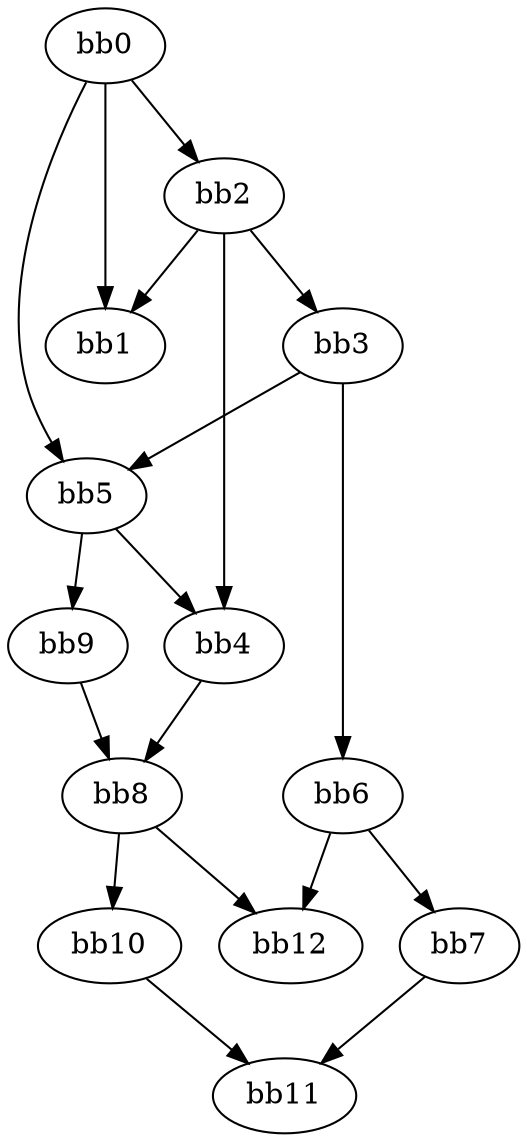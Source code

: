 digraph {
    0 [ label = "bb0\l" ]
    1 [ label = "bb1\l" ]
    2 [ label = "bb2\l" ]
    3 [ label = "bb3\l" ]
    4 [ label = "bb4\l" ]
    5 [ label = "bb5\l" ]
    6 [ label = "bb6\l" ]
    7 [ label = "bb7\l" ]
    8 [ label = "bb8\l" ]
    9 [ label = "bb9\l" ]
    10 [ label = "bb10\l" ]
    11 [ label = "bb11\l" ]
    12 [ label = "bb12\l" ]
    0 -> 1 [ ]
    0 -> 2 [ ]
    0 -> 5 [ ]
    2 -> 1 [ ]
    2 -> 3 [ ]
    2 -> 4 [ ]
    3 -> 5 [ ]
    3 -> 6 [ ]
    4 -> 8 [ ]
    5 -> 4 [ ]
    5 -> 9 [ ]
    6 -> 7 [ ]
    6 -> 12 [ ]
    7 -> 11 [ ]
    8 -> 10 [ ]
    8 -> 12 [ ]
    9 -> 8 [ ]
    10 -> 11 [ ]
}

